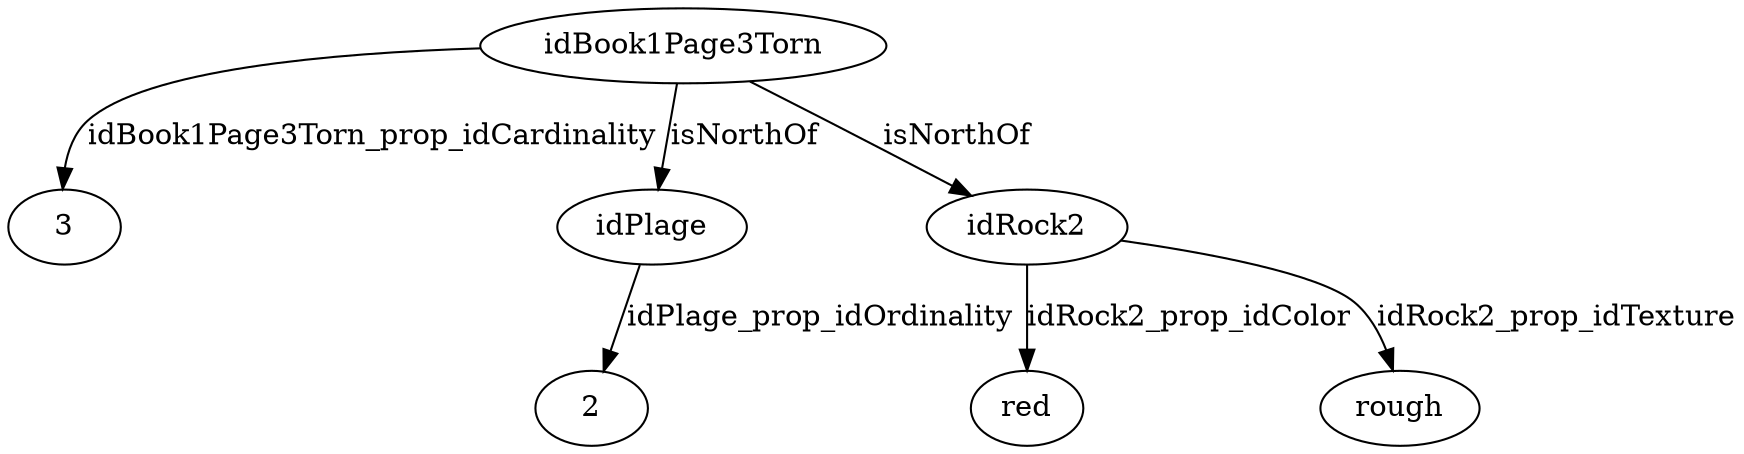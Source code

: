 strict digraph  {
idBook1Page3Torn [node_type=entity_node, root=root];
3;
idPlage;
2;
idRock2;
red;
rough;
idBook1Page3Torn -> 3  [edge_type=property, label=idBook1Page3Torn_prop_idCardinality];
idBook1Page3Torn -> idPlage  [edge_type=relationship, label=isNorthOf];
idBook1Page3Torn -> idRock2  [edge_type=relationship, label=isNorthOf];
idPlage -> 2  [edge_type=property, label=idPlage_prop_idOrdinality];
idRock2 -> red  [edge_type=property, label=idRock2_prop_idColor];
idRock2 -> rough  [edge_type=property, label=idRock2_prop_idTexture];
}
